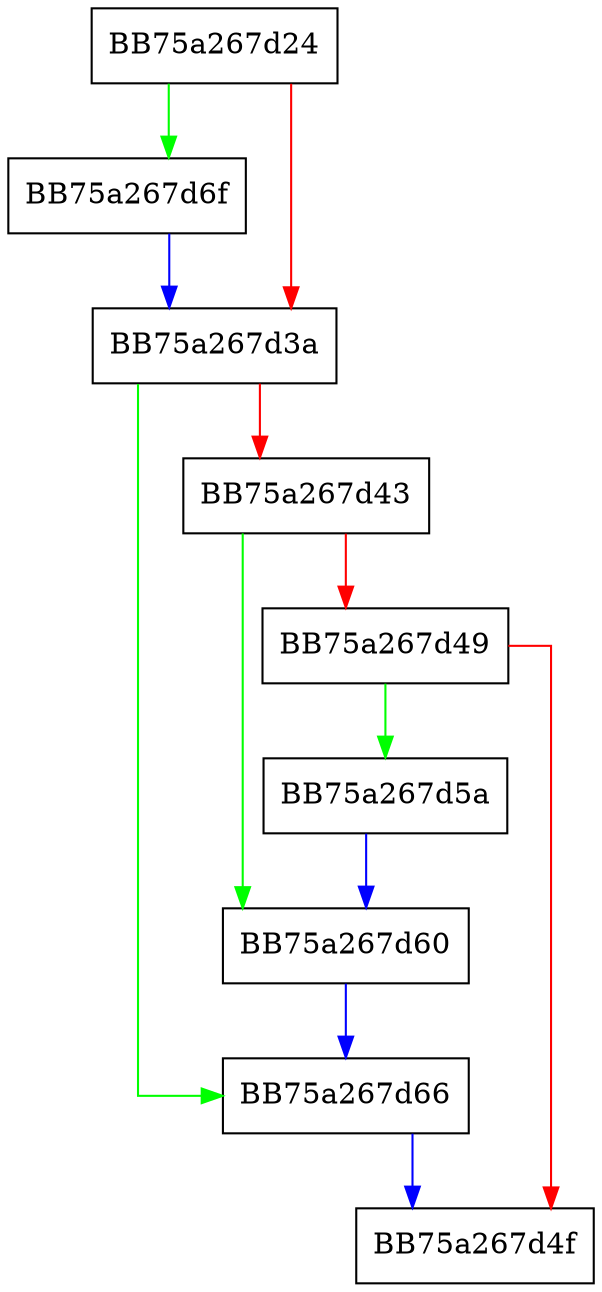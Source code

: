 digraph get {
  node [shape="box"];
  graph [splines=ortho];
  BB75a267d24 -> BB75a267d6f [color="green"];
  BB75a267d24 -> BB75a267d3a [color="red"];
  BB75a267d3a -> BB75a267d66 [color="green"];
  BB75a267d3a -> BB75a267d43 [color="red"];
  BB75a267d43 -> BB75a267d60 [color="green"];
  BB75a267d43 -> BB75a267d49 [color="red"];
  BB75a267d49 -> BB75a267d5a [color="green"];
  BB75a267d49 -> BB75a267d4f [color="red"];
  BB75a267d5a -> BB75a267d60 [color="blue"];
  BB75a267d60 -> BB75a267d66 [color="blue"];
  BB75a267d66 -> BB75a267d4f [color="blue"];
  BB75a267d6f -> BB75a267d3a [color="blue"];
}